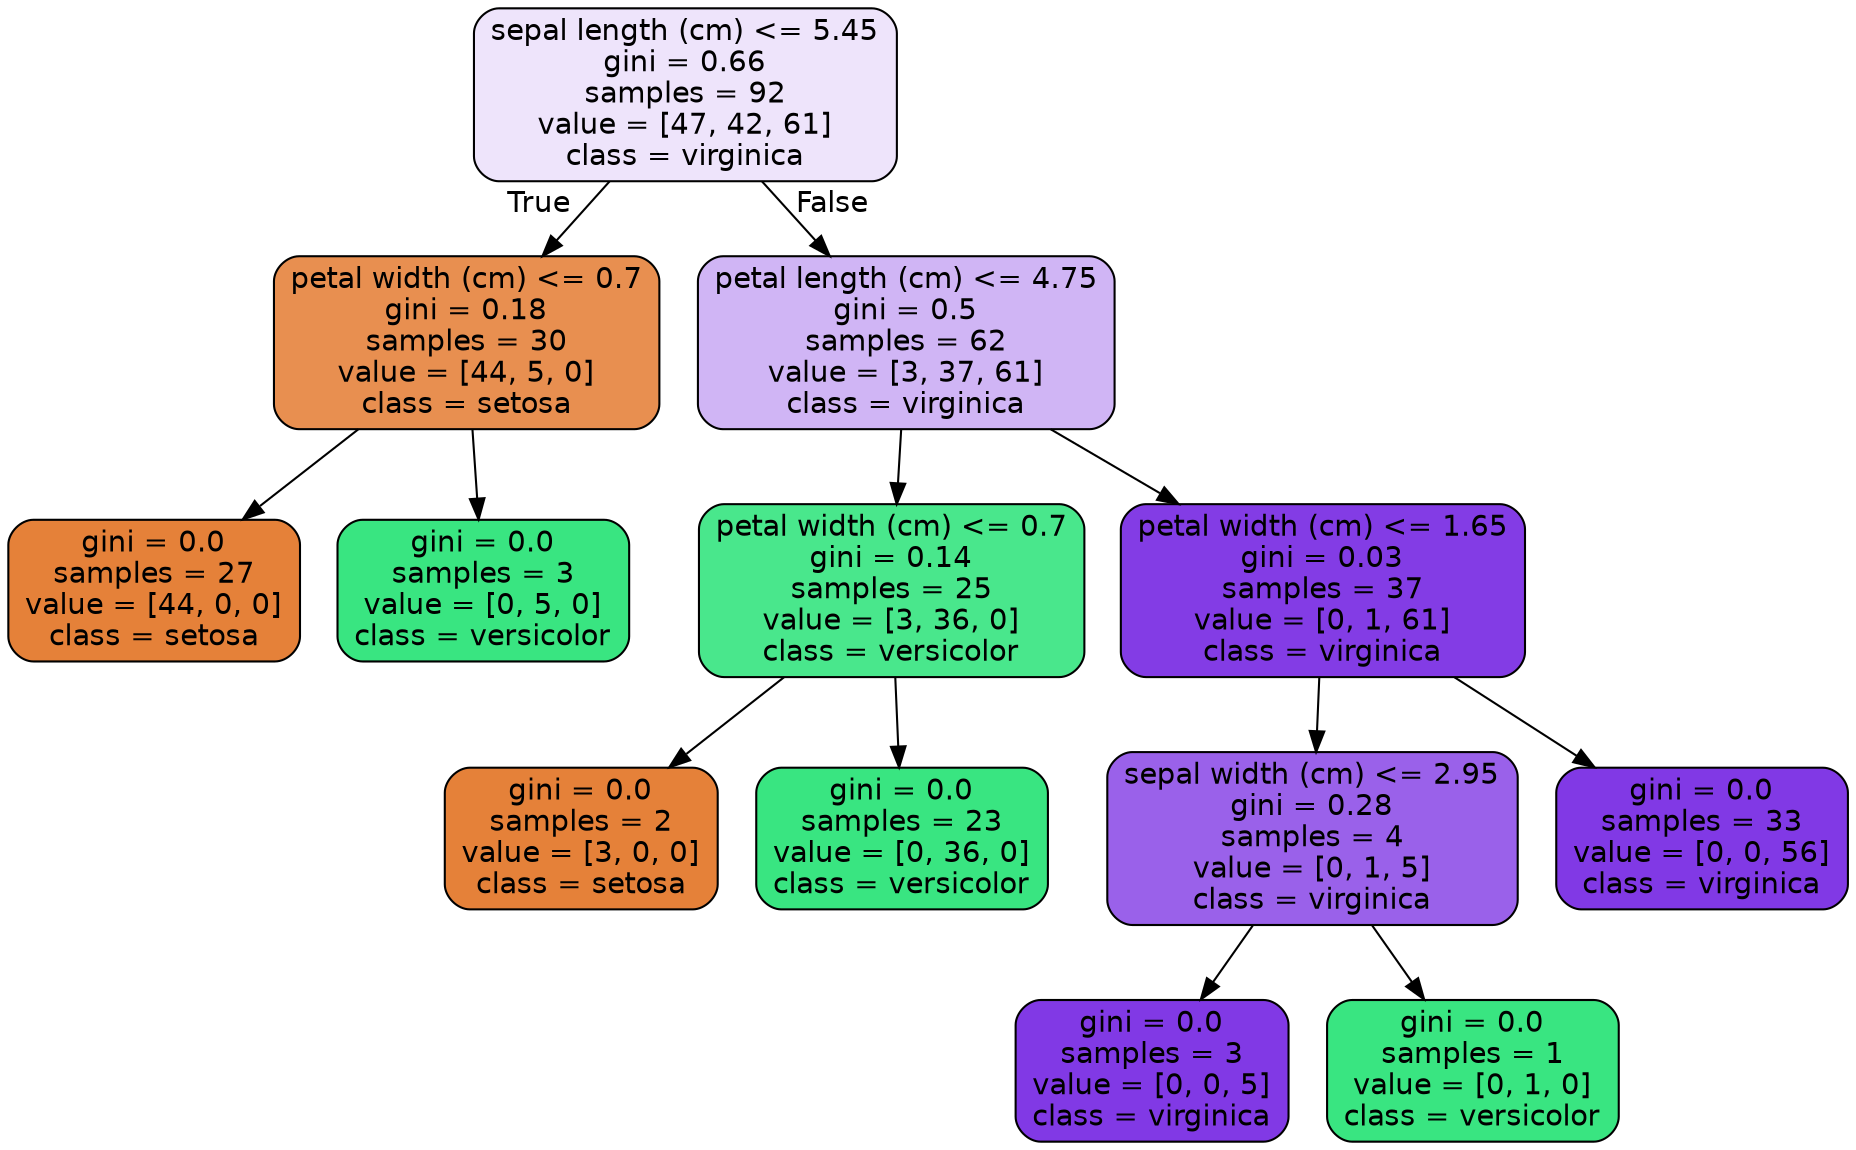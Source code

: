 digraph Tree {
node [shape=box, style="filled, rounded", color="black", fontname=helvetica] ;
edge [fontname=helvetica] ;
0 [label="sepal length (cm) <= 5.45\ngini = 0.66\nsamples = 92\nvalue = [47, 42, 61]\nclass = virginica", fillcolor="#eee4fb"] ;
1 [label="petal width (cm) <= 0.7\ngini = 0.18\nsamples = 30\nvalue = [44, 5, 0]\nclass = setosa", fillcolor="#e88f50"] ;
0 -> 1 [labeldistance=2.5, labelangle=45, headlabel="True"] ;
2 [label="gini = 0.0\nsamples = 27\nvalue = [44, 0, 0]\nclass = setosa", fillcolor="#e58139"] ;
1 -> 2 ;
3 [label="gini = 0.0\nsamples = 3\nvalue = [0, 5, 0]\nclass = versicolor", fillcolor="#39e581"] ;
1 -> 3 ;
4 [label="petal length (cm) <= 4.75\ngini = 0.5\nsamples = 62\nvalue = [3, 37, 61]\nclass = virginica", fillcolor="#d0b5f5"] ;
0 -> 4 [labeldistance=2.5, labelangle=-45, headlabel="False"] ;
5 [label="petal width (cm) <= 0.7\ngini = 0.14\nsamples = 25\nvalue = [3, 36, 0]\nclass = versicolor", fillcolor="#49e78c"] ;
4 -> 5 ;
6 [label="gini = 0.0\nsamples = 2\nvalue = [3, 0, 0]\nclass = setosa", fillcolor="#e58139"] ;
5 -> 6 ;
7 [label="gini = 0.0\nsamples = 23\nvalue = [0, 36, 0]\nclass = versicolor", fillcolor="#39e581"] ;
5 -> 7 ;
8 [label="petal width (cm) <= 1.65\ngini = 0.03\nsamples = 37\nvalue = [0, 1, 61]\nclass = virginica", fillcolor="#833ce5"] ;
4 -> 8 ;
9 [label="sepal width (cm) <= 2.95\ngini = 0.28\nsamples = 4\nvalue = [0, 1, 5]\nclass = virginica", fillcolor="#9a61ea"] ;
8 -> 9 ;
10 [label="gini = 0.0\nsamples = 3\nvalue = [0, 0, 5]\nclass = virginica", fillcolor="#8139e5"] ;
9 -> 10 ;
11 [label="gini = 0.0\nsamples = 1\nvalue = [0, 1, 0]\nclass = versicolor", fillcolor="#39e581"] ;
9 -> 11 ;
12 [label="gini = 0.0\nsamples = 33\nvalue = [0, 0, 56]\nclass = virginica", fillcolor="#8139e5"] ;
8 -> 12 ;
}